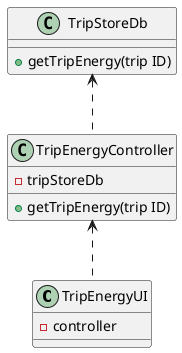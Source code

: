 @startuml
'https://plantuml.com/class-diagram

class TripEnergyUI {
- controller
}

class TripEnergyController {
- tripStoreDb
+ getTripEnergy(trip ID)
}

class TripStoreDb {
+ getTripEnergy(trip ID)
}

TripEnergyController <.. TripEnergyUI
TripStoreDb <.. TripEnergyController

@enduml